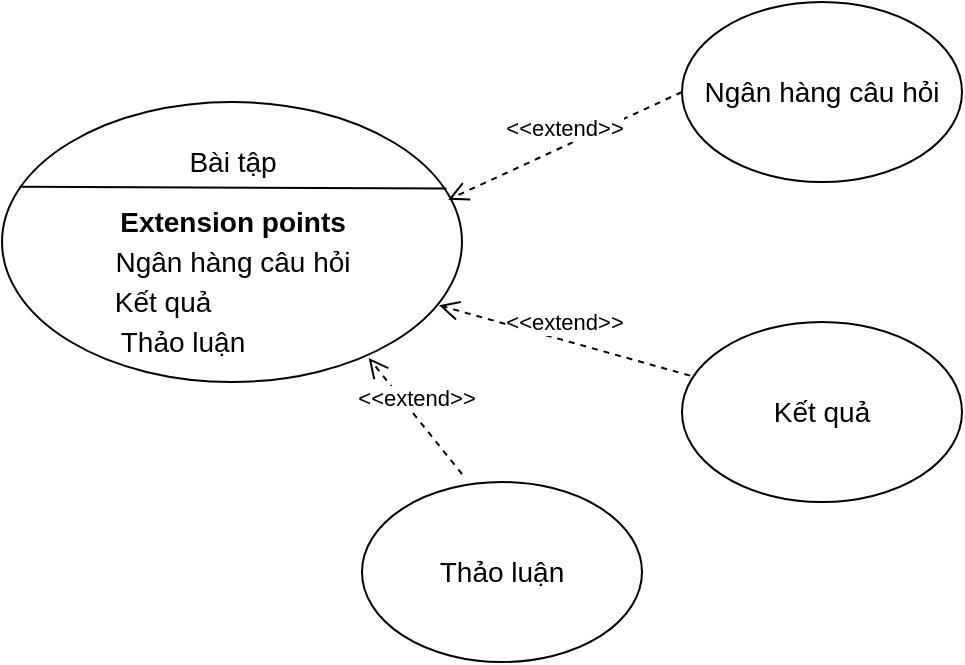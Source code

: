 <mxfile version="15.2.9" type="device"><diagram id="-u8WD2IOjcEjxIjeBTIs" name="Page-1"><mxGraphModel dx="1038" dy="532" grid="1" gridSize="10" guides="1" tooltips="1" connect="1" arrows="1" fold="1" page="1" pageScale="1" pageWidth="827" pageHeight="1169" math="0" shadow="0"><root><mxCell id="0"/><mxCell id="1" parent="0"/><mxCell id="4hiAXIHJJ3z0hIbwLa7Z-1" value="" style="ellipse;whiteSpace=wrap;html=1;" vertex="1" parent="1"><mxGeometry x="110" y="230" width="230" height="140" as="geometry"/></mxCell><mxCell id="4hiAXIHJJ3z0hIbwLa7Z-2" value="" style="endArrow=none;html=1;entryX=0.038;entryY=0.303;entryDx=0;entryDy=0;entryPerimeter=0;exitX=0.966;exitY=0.309;exitDx=0;exitDy=0;exitPerimeter=0;" edge="1" parent="1" source="4hiAXIHJJ3z0hIbwLa7Z-1" target="4hiAXIHJJ3z0hIbwLa7Z-1"><mxGeometry width="50" height="50" relative="1" as="geometry"><mxPoint x="390" y="330" as="sourcePoint"/><mxPoint x="440" y="280" as="targetPoint"/></mxGeometry></mxCell><mxCell id="4hiAXIHJJ3z0hIbwLa7Z-3" value="&lt;font style=&quot;font-size: 14px&quot;&gt;Bài tập&lt;/font&gt;" style="text;html=1;align=center;verticalAlign=middle;resizable=0;points=[];autosize=1;strokeColor=none;fillColor=none;" vertex="1" parent="1"><mxGeometry x="195" y="250" width="60" height="20" as="geometry"/></mxCell><mxCell id="4hiAXIHJJ3z0hIbwLa7Z-4" value="&lt;b&gt;&lt;font style=&quot;font-size: 14px&quot;&gt;Extension points&lt;/font&gt;&lt;/b&gt;" style="text;html=1;align=center;verticalAlign=middle;resizable=0;points=[];autosize=1;strokeColor=none;fillColor=none;" vertex="1" parent="1"><mxGeometry x="160" y="280" width="130" height="20" as="geometry"/></mxCell><mxCell id="4hiAXIHJJ3z0hIbwLa7Z-5" value="&lt;span style=&quot;font-size: 14px&quot;&gt;Ngân hàng câu hỏi&lt;/span&gt;" style="text;html=1;align=center;verticalAlign=middle;resizable=0;points=[];autosize=1;strokeColor=none;fillColor=none;" vertex="1" parent="1"><mxGeometry x="160" y="300" width="130" height="20" as="geometry"/></mxCell><mxCell id="4hiAXIHJJ3z0hIbwLa7Z-7" value="&lt;span style=&quot;font-size: 14px&quot;&gt;Ngân hàng câu hỏi&lt;/span&gt;" style="ellipse;whiteSpace=wrap;html=1;" vertex="1" parent="1"><mxGeometry x="450" y="180" width="140" height="90" as="geometry"/></mxCell><mxCell id="4hiAXIHJJ3z0hIbwLa7Z-9" value="&amp;lt;&amp;lt;extend&amp;gt;&amp;gt;" style="html=1;verticalAlign=bottom;endArrow=open;dashed=1;endSize=8;entryX=0.97;entryY=0.349;entryDx=0;entryDy=0;exitX=0;exitY=0.5;exitDx=0;exitDy=0;entryPerimeter=0;" edge="1" parent="1" source="4hiAXIHJJ3z0hIbwLa7Z-7" target="4hiAXIHJJ3z0hIbwLa7Z-1"><mxGeometry relative="1" as="geometry"><mxPoint x="450" y="300" as="sourcePoint"/><mxPoint x="370" y="300" as="targetPoint"/></mxGeometry></mxCell><mxCell id="4hiAXIHJJ3z0hIbwLa7Z-11" value="&lt;span style=&quot;font-size: 14px&quot;&gt;Kết quả&lt;/span&gt;" style="text;html=1;align=center;verticalAlign=middle;resizable=0;points=[];autosize=1;strokeColor=none;fillColor=none;" vertex="1" parent="1"><mxGeometry x="160" y="320" width="60" height="20" as="geometry"/></mxCell><mxCell id="4hiAXIHJJ3z0hIbwLa7Z-13" value="&lt;span style=&quot;font-size: 14px&quot;&gt;Kết quả&lt;/span&gt;" style="ellipse;whiteSpace=wrap;html=1;" vertex="1" parent="1"><mxGeometry x="450" y="340" width="140" height="90" as="geometry"/></mxCell><mxCell id="4hiAXIHJJ3z0hIbwLa7Z-14" value="&amp;lt;&amp;lt;extend&amp;gt;&amp;gt;" style="html=1;verticalAlign=bottom;endArrow=open;dashed=1;endSize=8;exitX=0.029;exitY=0.298;exitDx=0;exitDy=0;entryX=0.95;entryY=0.726;entryDx=0;entryDy=0;entryPerimeter=0;exitPerimeter=0;" edge="1" parent="1" source="4hiAXIHJJ3z0hIbwLa7Z-13" target="4hiAXIHJJ3z0hIbwLa7Z-1"><mxGeometry relative="1" as="geometry"><mxPoint x="460" y="235" as="sourcePoint"/><mxPoint x="332" y="333" as="targetPoint"/></mxGeometry></mxCell><mxCell id="4hiAXIHJJ3z0hIbwLa7Z-16" value="&lt;span style=&quot;font-size: 14px&quot;&gt;Thảo luận&lt;/span&gt;" style="ellipse;whiteSpace=wrap;html=1;" vertex="1" parent="1"><mxGeometry x="290" y="420" width="140" height="90" as="geometry"/></mxCell><mxCell id="4hiAXIHJJ3z0hIbwLa7Z-17" value="&amp;lt;&amp;lt;extend&amp;gt;&amp;gt;" style="html=1;verticalAlign=bottom;endArrow=open;dashed=1;endSize=8;entryX=0.797;entryY=0.914;entryDx=0;entryDy=0;entryPerimeter=0;" edge="1" parent="1" target="4hiAXIHJJ3z0hIbwLa7Z-1"><mxGeometry relative="1" as="geometry"><mxPoint x="340" y="416" as="sourcePoint"/><mxPoint x="338.5" y="341.64" as="targetPoint"/></mxGeometry></mxCell><mxCell id="4hiAXIHJJ3z0hIbwLa7Z-18" value="&lt;font style=&quot;font-size: 14px&quot;&gt;Thảo luận&lt;/font&gt;" style="text;html=1;align=center;verticalAlign=middle;resizable=0;points=[];autosize=1;strokeColor=none;fillColor=none;" vertex="1" parent="1"><mxGeometry x="160" y="340" width="80" height="20" as="geometry"/></mxCell></root></mxGraphModel></diagram></mxfile>